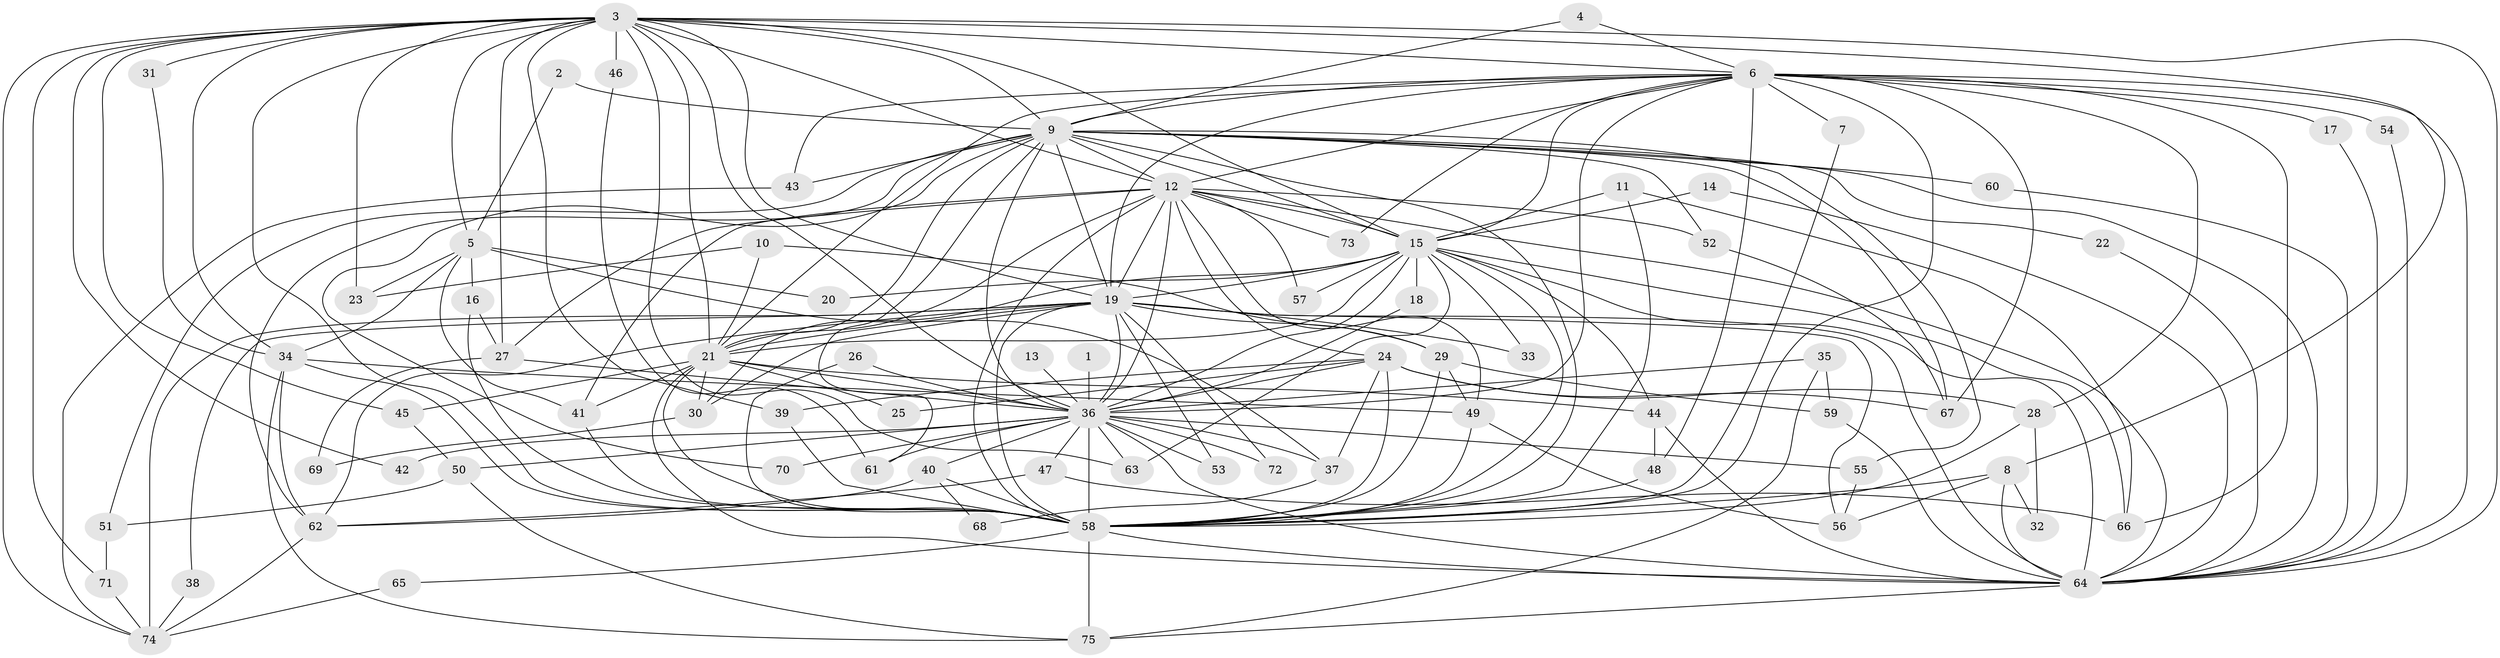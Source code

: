 // original degree distribution, {31: 0.008130081300813009, 25: 0.016260162601626018, 30: 0.008130081300813009, 17: 0.016260162601626018, 19: 0.008130081300813009, 23: 0.008130081300813009, 21: 0.016260162601626018, 5: 0.04065040650406504, 3: 0.16260162601626016, 2: 0.5691056910569106, 4: 0.10569105691056911, 8: 0.016260162601626018, 7: 0.016260162601626018, 6: 0.008130081300813009}
// Generated by graph-tools (version 1.1) at 2025/36/03/04/25 23:36:35]
// undirected, 75 vertices, 203 edges
graph export_dot {
  node [color=gray90,style=filled];
  1;
  2;
  3;
  4;
  5;
  6;
  7;
  8;
  9;
  10;
  11;
  12;
  13;
  14;
  15;
  16;
  17;
  18;
  19;
  20;
  21;
  22;
  23;
  24;
  25;
  26;
  27;
  28;
  29;
  30;
  31;
  32;
  33;
  34;
  35;
  36;
  37;
  38;
  39;
  40;
  41;
  42;
  43;
  44;
  45;
  46;
  47;
  48;
  49;
  50;
  51;
  52;
  53;
  54;
  55;
  56;
  57;
  58;
  59;
  60;
  61;
  62;
  63;
  64;
  65;
  66;
  67;
  68;
  69;
  70;
  71;
  72;
  73;
  74;
  75;
  1 -- 36 [weight=1.0];
  2 -- 5 [weight=1.0];
  2 -- 9 [weight=1.0];
  3 -- 5 [weight=1.0];
  3 -- 6 [weight=1.0];
  3 -- 8 [weight=1.0];
  3 -- 9 [weight=2.0];
  3 -- 12 [weight=1.0];
  3 -- 15 [weight=1.0];
  3 -- 19 [weight=2.0];
  3 -- 21 [weight=1.0];
  3 -- 23 [weight=1.0];
  3 -- 27 [weight=1.0];
  3 -- 31 [weight=1.0];
  3 -- 34 [weight=1.0];
  3 -- 36 [weight=1.0];
  3 -- 39 [weight=1.0];
  3 -- 42 [weight=1.0];
  3 -- 45 [weight=1.0];
  3 -- 46 [weight=2.0];
  3 -- 58 [weight=1.0];
  3 -- 63 [weight=1.0];
  3 -- 64 [weight=1.0];
  3 -- 71 [weight=1.0];
  3 -- 74 [weight=1.0];
  4 -- 6 [weight=1.0];
  4 -- 9 [weight=1.0];
  5 -- 16 [weight=1.0];
  5 -- 20 [weight=1.0];
  5 -- 23 [weight=1.0];
  5 -- 34 [weight=1.0];
  5 -- 37 [weight=1.0];
  5 -- 41 [weight=1.0];
  6 -- 7 [weight=1.0];
  6 -- 9 [weight=1.0];
  6 -- 12 [weight=1.0];
  6 -- 15 [weight=1.0];
  6 -- 17 [weight=1.0];
  6 -- 19 [weight=1.0];
  6 -- 21 [weight=1.0];
  6 -- 28 [weight=1.0];
  6 -- 36 [weight=1.0];
  6 -- 43 [weight=1.0];
  6 -- 48 [weight=1.0];
  6 -- 54 [weight=1.0];
  6 -- 58 [weight=3.0];
  6 -- 64 [weight=1.0];
  6 -- 66 [weight=1.0];
  6 -- 67 [weight=1.0];
  6 -- 73 [weight=1.0];
  7 -- 58 [weight=1.0];
  8 -- 32 [weight=1.0];
  8 -- 56 [weight=1.0];
  8 -- 58 [weight=1.0];
  8 -- 64 [weight=1.0];
  9 -- 12 [weight=1.0];
  9 -- 15 [weight=1.0];
  9 -- 19 [weight=1.0];
  9 -- 21 [weight=1.0];
  9 -- 22 [weight=1.0];
  9 -- 36 [weight=1.0];
  9 -- 43 [weight=1.0];
  9 -- 51 [weight=1.0];
  9 -- 52 [weight=1.0];
  9 -- 55 [weight=1.0];
  9 -- 58 [weight=1.0];
  9 -- 60 [weight=1.0];
  9 -- 61 [weight=2.0];
  9 -- 62 [weight=1.0];
  9 -- 64 [weight=1.0];
  9 -- 67 [weight=1.0];
  9 -- 70 [weight=1.0];
  10 -- 21 [weight=1.0];
  10 -- 23 [weight=1.0];
  10 -- 29 [weight=1.0];
  11 -- 15 [weight=1.0];
  11 -- 58 [weight=1.0];
  11 -- 66 [weight=1.0];
  12 -- 15 [weight=1.0];
  12 -- 19 [weight=1.0];
  12 -- 21 [weight=1.0];
  12 -- 24 [weight=1.0];
  12 -- 27 [weight=1.0];
  12 -- 36 [weight=1.0];
  12 -- 41 [weight=1.0];
  12 -- 49 [weight=1.0];
  12 -- 52 [weight=1.0];
  12 -- 57 [weight=1.0];
  12 -- 58 [weight=2.0];
  12 -- 64 [weight=1.0];
  12 -- 73 [weight=1.0];
  13 -- 36 [weight=1.0];
  14 -- 15 [weight=1.0];
  14 -- 64 [weight=1.0];
  15 -- 18 [weight=1.0];
  15 -- 19 [weight=2.0];
  15 -- 20 [weight=1.0];
  15 -- 21 [weight=1.0];
  15 -- 30 [weight=1.0];
  15 -- 33 [weight=1.0];
  15 -- 36 [weight=1.0];
  15 -- 44 [weight=1.0];
  15 -- 57 [weight=2.0];
  15 -- 58 [weight=1.0];
  15 -- 63 [weight=1.0];
  15 -- 64 [weight=1.0];
  15 -- 66 [weight=1.0];
  16 -- 27 [weight=1.0];
  16 -- 58 [weight=1.0];
  17 -- 64 [weight=1.0];
  18 -- 36 [weight=1.0];
  19 -- 21 [weight=2.0];
  19 -- 29 [weight=1.0];
  19 -- 30 [weight=1.0];
  19 -- 33 [weight=1.0];
  19 -- 36 [weight=1.0];
  19 -- 38 [weight=1.0];
  19 -- 53 [weight=1.0];
  19 -- 56 [weight=1.0];
  19 -- 58 [weight=2.0];
  19 -- 62 [weight=1.0];
  19 -- 64 [weight=2.0];
  19 -- 72 [weight=1.0];
  19 -- 74 [weight=1.0];
  21 -- 25 [weight=1.0];
  21 -- 30 [weight=1.0];
  21 -- 36 [weight=1.0];
  21 -- 41 [weight=1.0];
  21 -- 44 [weight=1.0];
  21 -- 45 [weight=1.0];
  21 -- 58 [weight=1.0];
  21 -- 64 [weight=1.0];
  22 -- 64 [weight=1.0];
  24 -- 25 [weight=1.0];
  24 -- 28 [weight=1.0];
  24 -- 36 [weight=1.0];
  24 -- 37 [weight=1.0];
  24 -- 39 [weight=1.0];
  24 -- 58 [weight=1.0];
  24 -- 67 [weight=1.0];
  26 -- 36 [weight=1.0];
  26 -- 58 [weight=2.0];
  27 -- 36 [weight=1.0];
  27 -- 69 [weight=1.0];
  28 -- 32 [weight=1.0];
  28 -- 58 [weight=1.0];
  29 -- 49 [weight=1.0];
  29 -- 58 [weight=1.0];
  29 -- 59 [weight=1.0];
  30 -- 69 [weight=1.0];
  31 -- 34 [weight=1.0];
  34 -- 49 [weight=1.0];
  34 -- 58 [weight=1.0];
  34 -- 62 [weight=1.0];
  34 -- 75 [weight=1.0];
  35 -- 36 [weight=1.0];
  35 -- 59 [weight=1.0];
  35 -- 75 [weight=1.0];
  36 -- 37 [weight=1.0];
  36 -- 40 [weight=1.0];
  36 -- 42 [weight=1.0];
  36 -- 47 [weight=1.0];
  36 -- 50 [weight=1.0];
  36 -- 53 [weight=1.0];
  36 -- 55 [weight=1.0];
  36 -- 58 [weight=2.0];
  36 -- 61 [weight=1.0];
  36 -- 63 [weight=1.0];
  36 -- 64 [weight=1.0];
  36 -- 70 [weight=1.0];
  36 -- 72 [weight=1.0];
  37 -- 68 [weight=1.0];
  38 -- 74 [weight=1.0];
  39 -- 58 [weight=1.0];
  40 -- 58 [weight=1.0];
  40 -- 62 [weight=1.0];
  40 -- 68 [weight=1.0];
  41 -- 58 [weight=1.0];
  43 -- 74 [weight=1.0];
  44 -- 48 [weight=1.0];
  44 -- 64 [weight=1.0];
  45 -- 50 [weight=1.0];
  46 -- 61 [weight=1.0];
  47 -- 62 [weight=1.0];
  47 -- 66 [weight=1.0];
  48 -- 58 [weight=1.0];
  49 -- 56 [weight=1.0];
  49 -- 58 [weight=1.0];
  50 -- 51 [weight=1.0];
  50 -- 75 [weight=1.0];
  51 -- 71 [weight=1.0];
  52 -- 67 [weight=1.0];
  54 -- 64 [weight=1.0];
  55 -- 56 [weight=1.0];
  58 -- 64 [weight=1.0];
  58 -- 65 [weight=1.0];
  58 -- 75 [weight=1.0];
  59 -- 64 [weight=1.0];
  60 -- 64 [weight=1.0];
  62 -- 74 [weight=1.0];
  64 -- 75 [weight=1.0];
  65 -- 74 [weight=1.0];
  71 -- 74 [weight=1.0];
}
